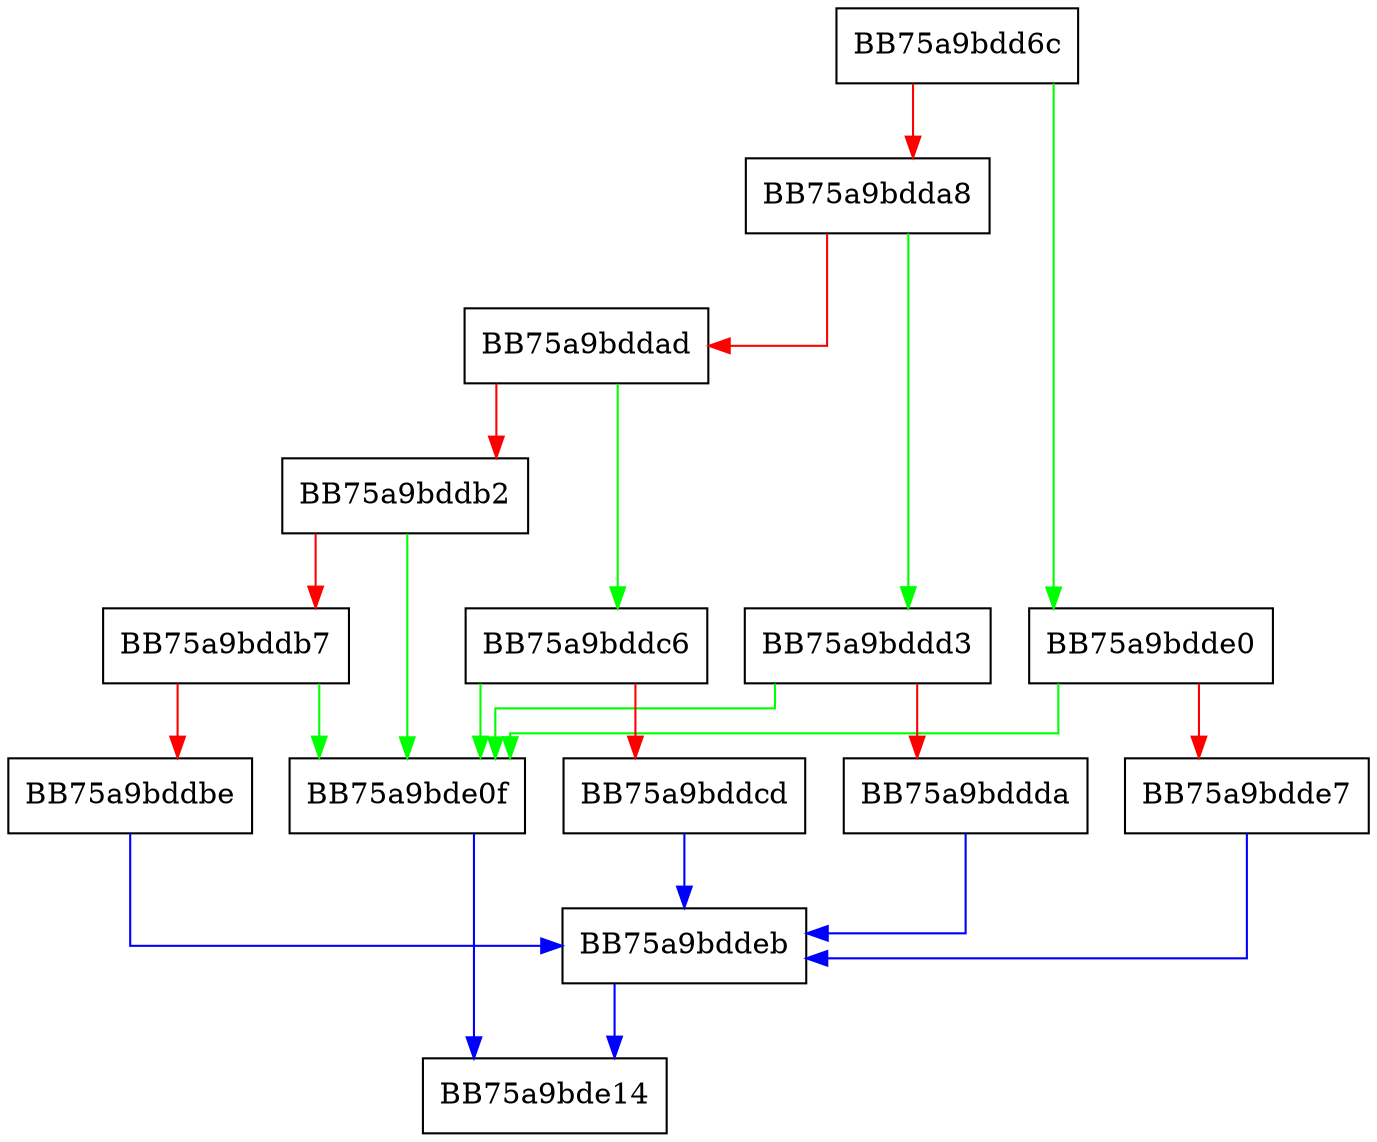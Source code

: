 digraph _validate_delta_feature_and_save {
  node [shape="box"];
  graph [splines=ortho];
  BB75a9bdd6c -> BB75a9bdde0 [color="green"];
  BB75a9bdd6c -> BB75a9bdda8 [color="red"];
  BB75a9bdda8 -> BB75a9bddd3 [color="green"];
  BB75a9bdda8 -> BB75a9bddad [color="red"];
  BB75a9bddad -> BB75a9bddc6 [color="green"];
  BB75a9bddad -> BB75a9bddb2 [color="red"];
  BB75a9bddb2 -> BB75a9bde0f [color="green"];
  BB75a9bddb2 -> BB75a9bddb7 [color="red"];
  BB75a9bddb7 -> BB75a9bde0f [color="green"];
  BB75a9bddb7 -> BB75a9bddbe [color="red"];
  BB75a9bddbe -> BB75a9bddeb [color="blue"];
  BB75a9bddc6 -> BB75a9bde0f [color="green"];
  BB75a9bddc6 -> BB75a9bddcd [color="red"];
  BB75a9bddcd -> BB75a9bddeb [color="blue"];
  BB75a9bddd3 -> BB75a9bde0f [color="green"];
  BB75a9bddd3 -> BB75a9bddda [color="red"];
  BB75a9bddda -> BB75a9bddeb [color="blue"];
  BB75a9bdde0 -> BB75a9bde0f [color="green"];
  BB75a9bdde0 -> BB75a9bdde7 [color="red"];
  BB75a9bdde7 -> BB75a9bddeb [color="blue"];
  BB75a9bddeb -> BB75a9bde14 [color="blue"];
  BB75a9bde0f -> BB75a9bde14 [color="blue"];
}